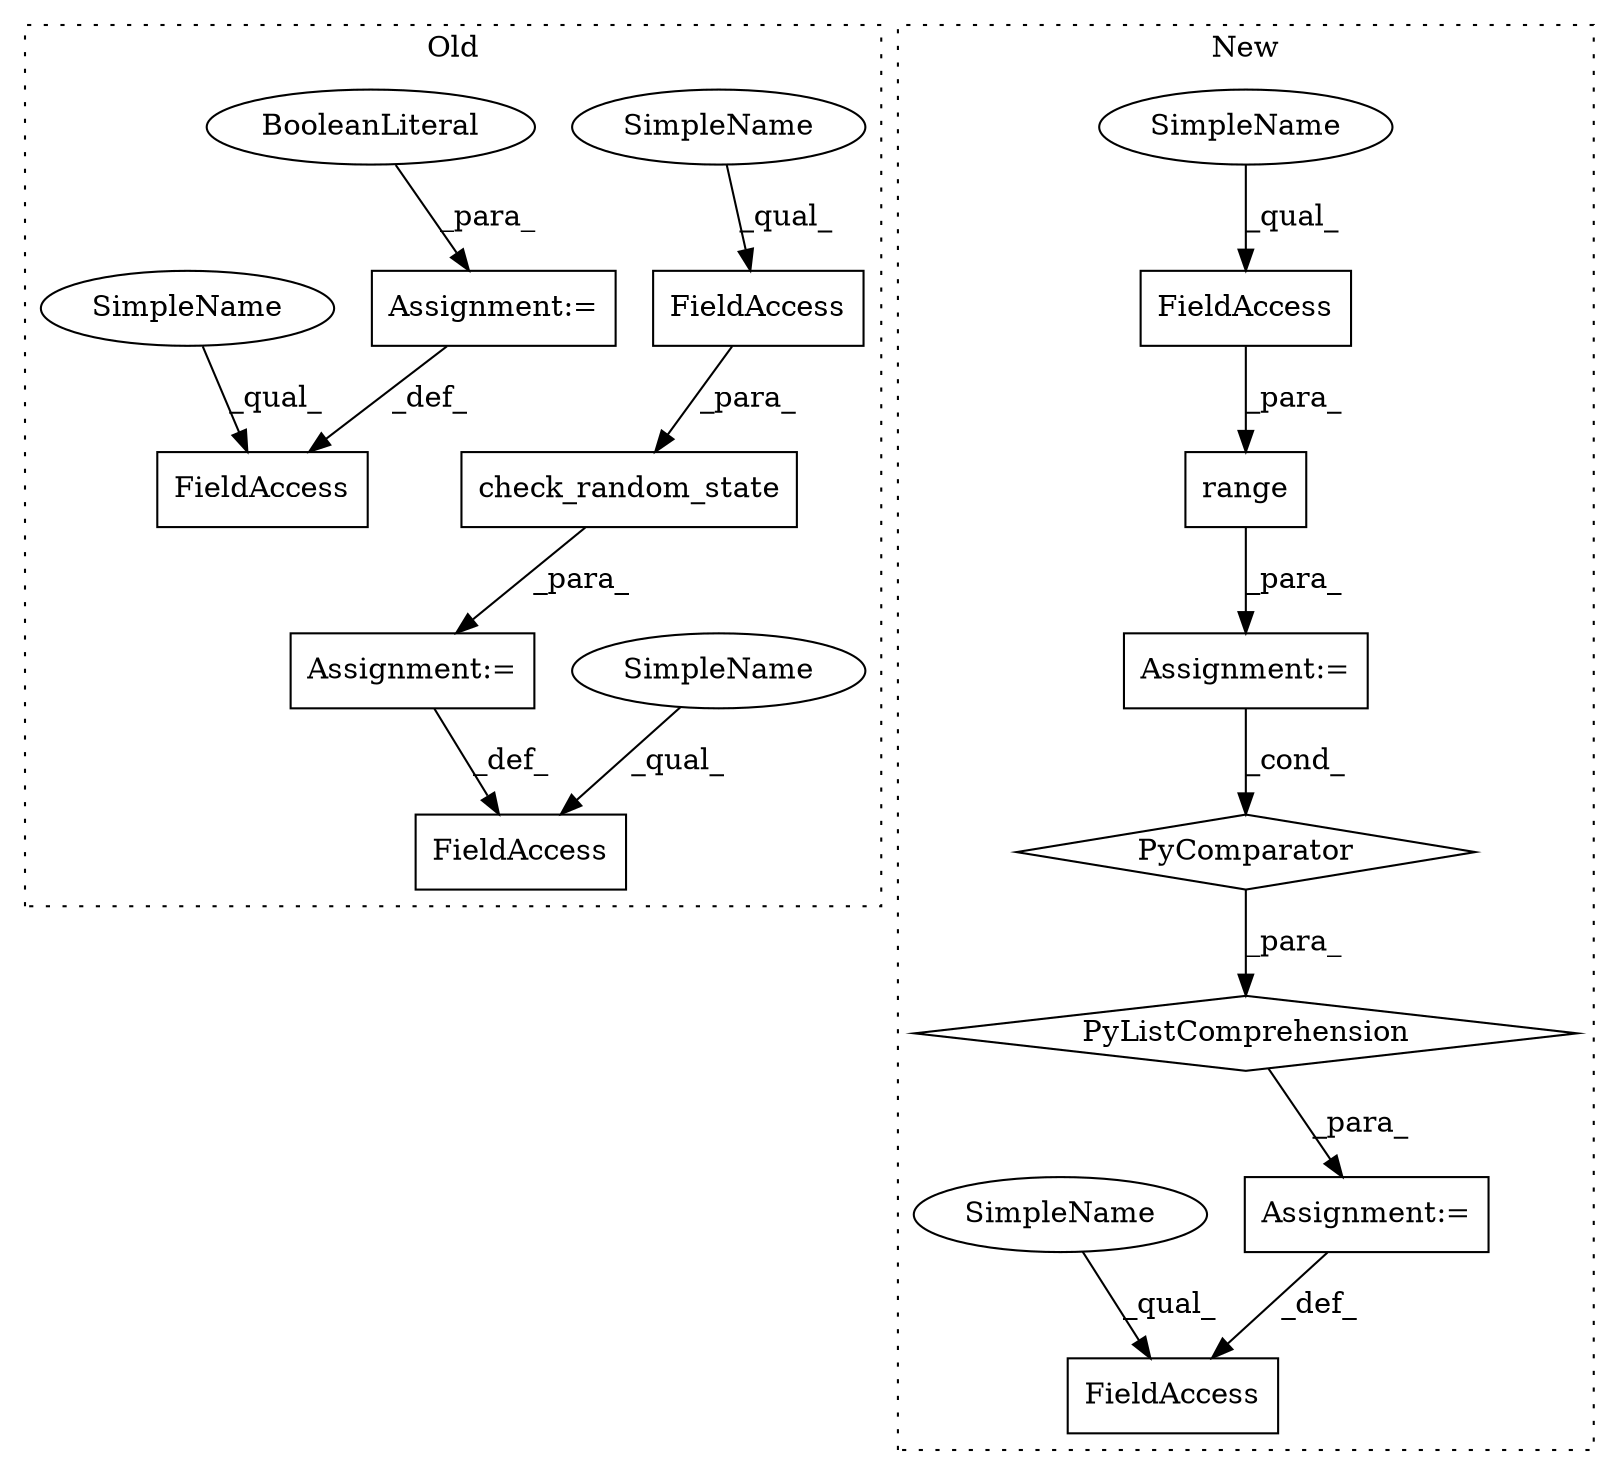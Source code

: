digraph G {
subgraph cluster0 {
1 [label="check_random_state" a="32" s="883,918" l="19,1" shape="box"];
4 [label="FieldAccess" a="22" s="902" l="16" shape="box"];
6 [label="FieldAccess" a="22" s="925" l="30" shape="box"];
7 [label="Assignment:=" a="7" s="955" l="1" shape="box"];
8 [label="BooleanLiteral" a="9" s="956" l="5" shape="ellipse"];
11 [label="FieldAccess" a="22" s="864" l="18" shape="box"];
12 [label="Assignment:=" a="7" s="882" l="1" shape="box"];
15 [label="SimpleName" a="42" s="864" l="4" shape="ellipse"];
16 [label="SimpleName" a="42" s="902" l="4" shape="ellipse"];
17 [label="SimpleName" a="42" s="925" l="4" shape="ellipse"];
label = "Old";
style="dotted";
}
subgraph cluster1 {
2 [label="PyListComprehension" a="109" s="1210" l="104" shape="diamond"];
3 [label="PyComparator" a="113" s="1269" l="37" shape="diamond"];
5 [label="FieldAccess" a="22" s="1186" l="12" shape="box"];
9 [label="Assignment:=" a="7" s="1198" l="12" shape="box"];
10 [label="Assignment:=" a="7" s="1269" l="37" shape="box"];
13 [label="FieldAccess" a="22" s="1282" l="14" shape="box"];
14 [label="range" a="32" s="1276,1296" l="6,1" shape="box"];
18 [label="SimpleName" a="42" s="1282" l="4" shape="ellipse"];
19 [label="SimpleName" a="42" s="1186" l="4" shape="ellipse"];
label = "New";
style="dotted";
}
1 -> 12 [label="_para_"];
2 -> 9 [label="_para_"];
3 -> 2 [label="_para_"];
4 -> 1 [label="_para_"];
7 -> 6 [label="_def_"];
8 -> 7 [label="_para_"];
9 -> 5 [label="_def_"];
10 -> 3 [label="_cond_"];
12 -> 11 [label="_def_"];
13 -> 14 [label="_para_"];
14 -> 10 [label="_para_"];
15 -> 11 [label="_qual_"];
16 -> 4 [label="_qual_"];
17 -> 6 [label="_qual_"];
18 -> 13 [label="_qual_"];
19 -> 5 [label="_qual_"];
}